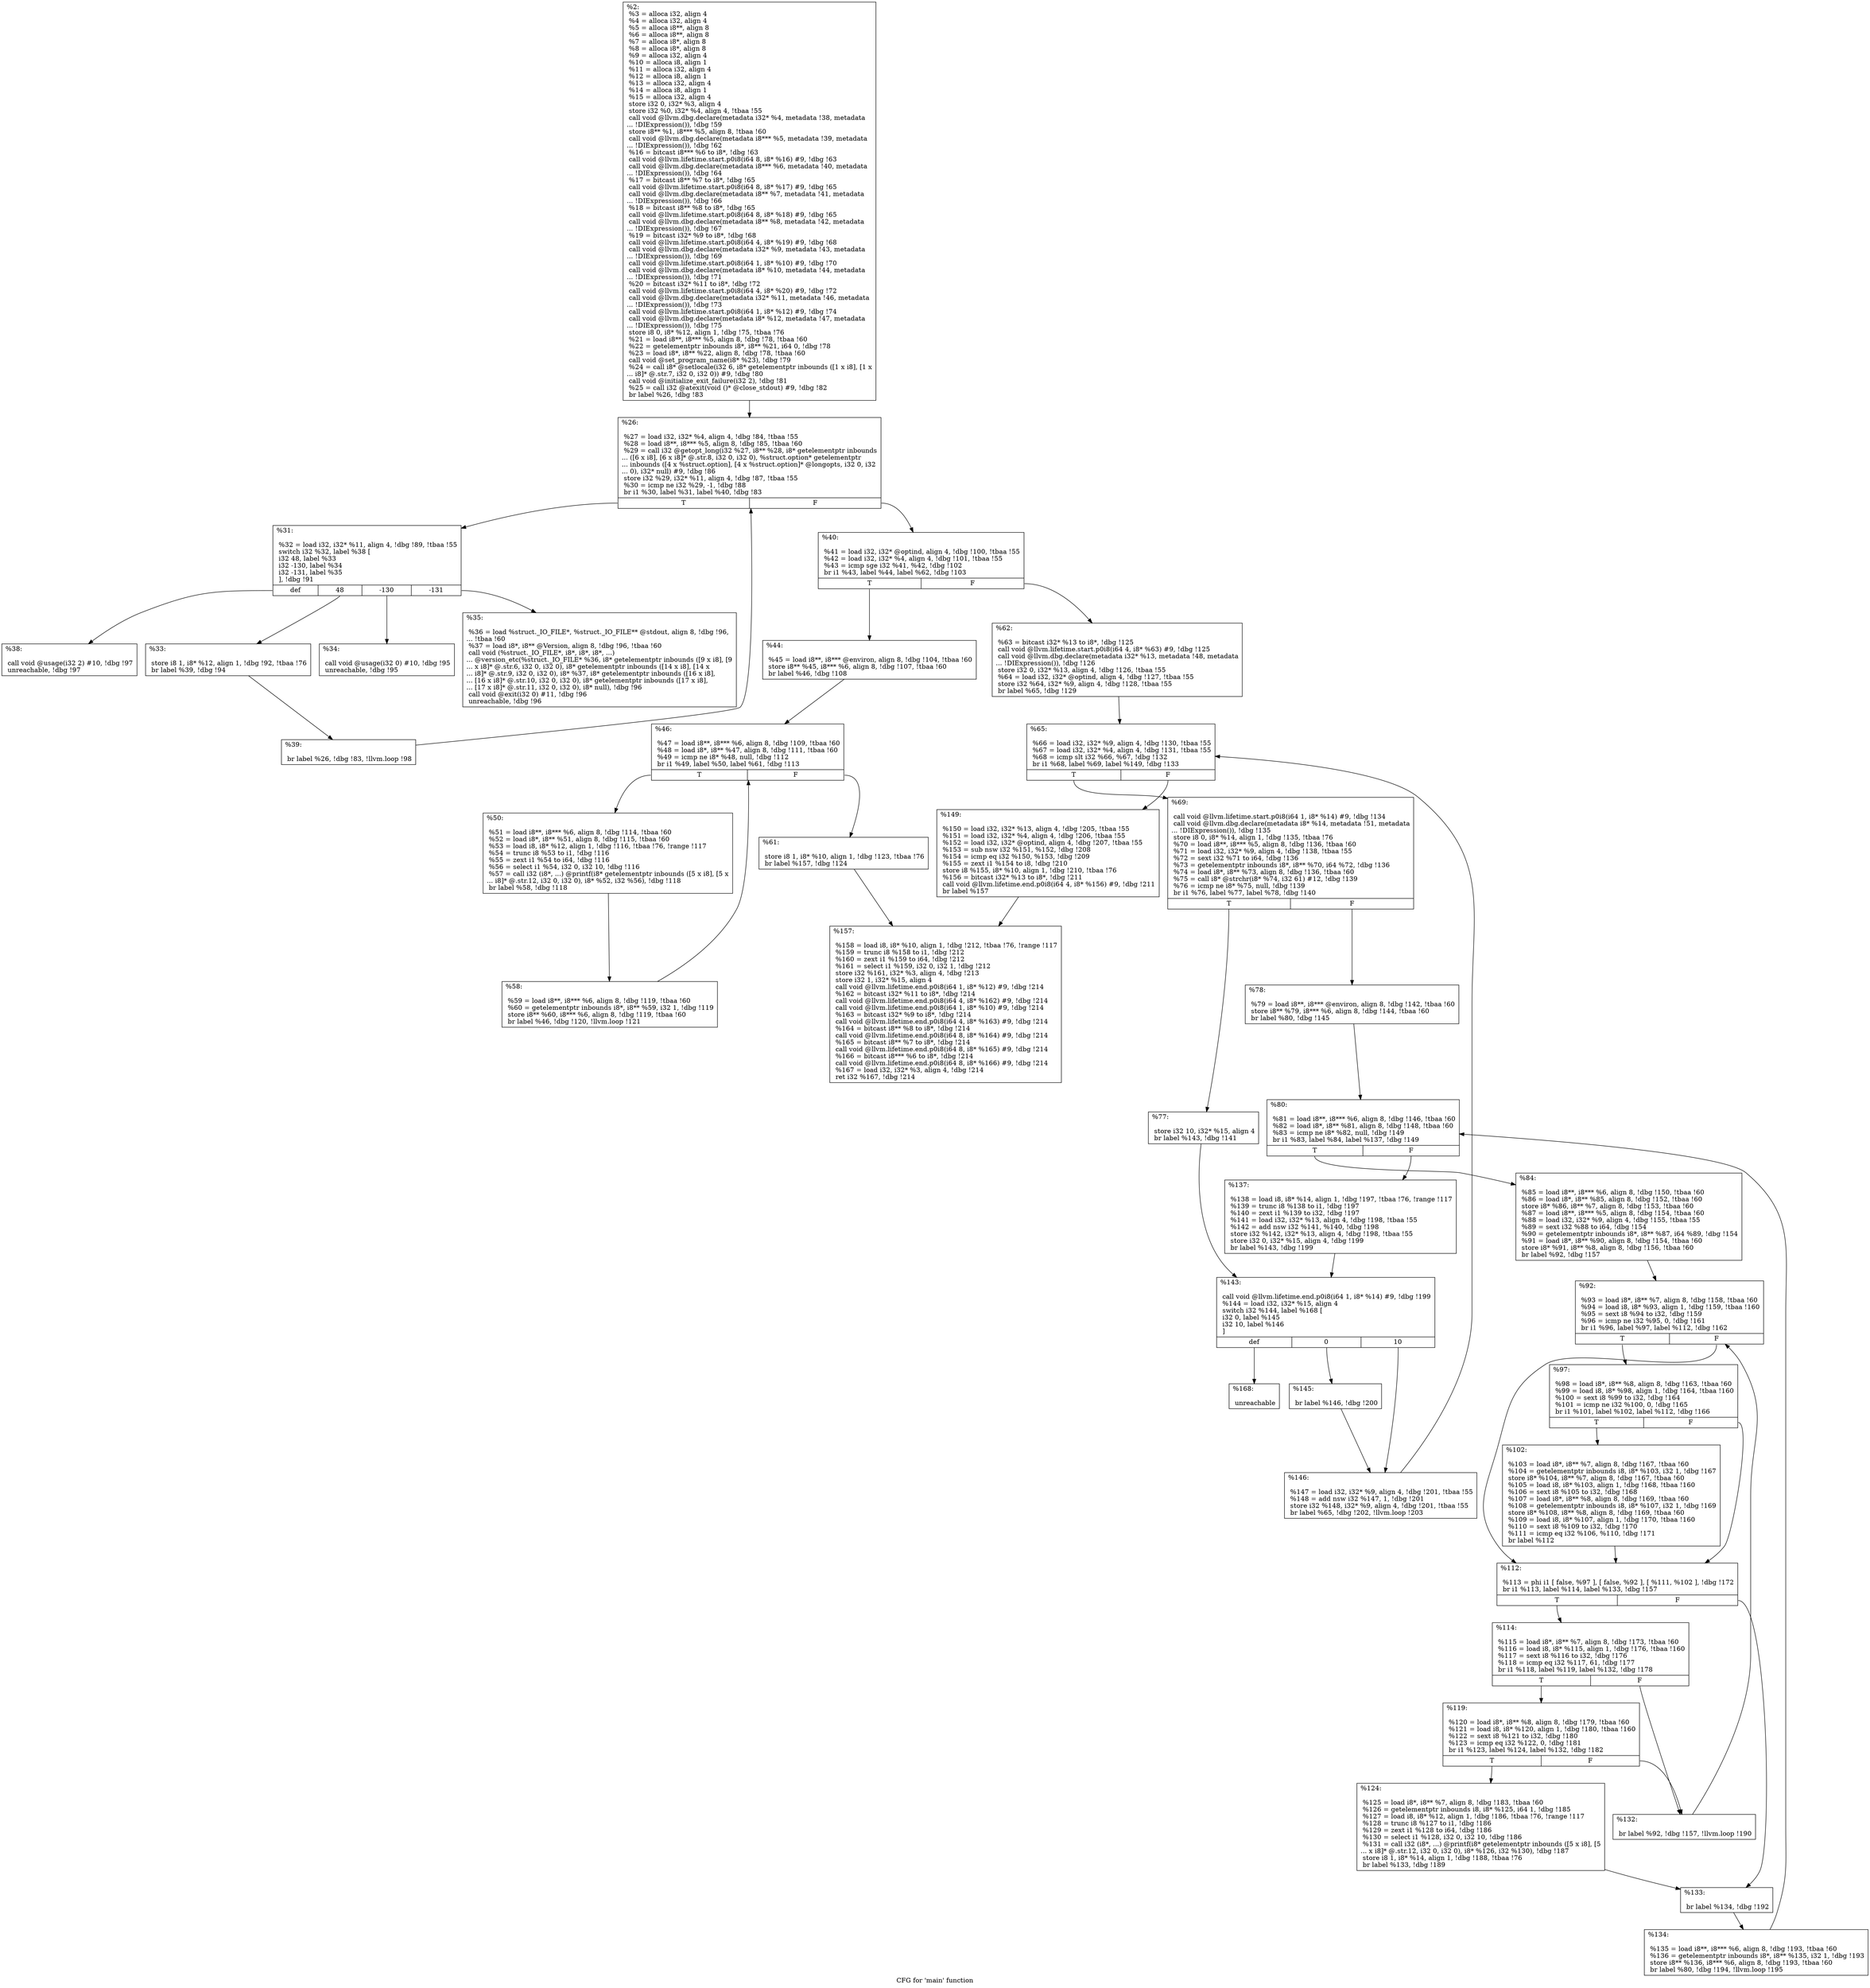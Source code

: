 digraph "CFG for 'main' function" {
	label="CFG for 'main' function";

	Node0x835ba0 [shape=record,label="{%2:\l  %3 = alloca i32, align 4\l  %4 = alloca i32, align 4\l  %5 = alloca i8**, align 8\l  %6 = alloca i8**, align 8\l  %7 = alloca i8*, align 8\l  %8 = alloca i8*, align 8\l  %9 = alloca i32, align 4\l  %10 = alloca i8, align 1\l  %11 = alloca i32, align 4\l  %12 = alloca i8, align 1\l  %13 = alloca i32, align 4\l  %14 = alloca i8, align 1\l  %15 = alloca i32, align 4\l  store i32 0, i32* %3, align 4\l  store i32 %0, i32* %4, align 4, !tbaa !55\l  call void @llvm.dbg.declare(metadata i32* %4, metadata !38, metadata\l... !DIExpression()), !dbg !59\l  store i8** %1, i8*** %5, align 8, !tbaa !60\l  call void @llvm.dbg.declare(metadata i8*** %5, metadata !39, metadata\l... !DIExpression()), !dbg !62\l  %16 = bitcast i8*** %6 to i8*, !dbg !63\l  call void @llvm.lifetime.start.p0i8(i64 8, i8* %16) #9, !dbg !63\l  call void @llvm.dbg.declare(metadata i8*** %6, metadata !40, metadata\l... !DIExpression()), !dbg !64\l  %17 = bitcast i8** %7 to i8*, !dbg !65\l  call void @llvm.lifetime.start.p0i8(i64 8, i8* %17) #9, !dbg !65\l  call void @llvm.dbg.declare(metadata i8** %7, metadata !41, metadata\l... !DIExpression()), !dbg !66\l  %18 = bitcast i8** %8 to i8*, !dbg !65\l  call void @llvm.lifetime.start.p0i8(i64 8, i8* %18) #9, !dbg !65\l  call void @llvm.dbg.declare(metadata i8** %8, metadata !42, metadata\l... !DIExpression()), !dbg !67\l  %19 = bitcast i32* %9 to i8*, !dbg !68\l  call void @llvm.lifetime.start.p0i8(i64 4, i8* %19) #9, !dbg !68\l  call void @llvm.dbg.declare(metadata i32* %9, metadata !43, metadata\l... !DIExpression()), !dbg !69\l  call void @llvm.lifetime.start.p0i8(i64 1, i8* %10) #9, !dbg !70\l  call void @llvm.dbg.declare(metadata i8* %10, metadata !44, metadata\l... !DIExpression()), !dbg !71\l  %20 = bitcast i32* %11 to i8*, !dbg !72\l  call void @llvm.lifetime.start.p0i8(i64 4, i8* %20) #9, !dbg !72\l  call void @llvm.dbg.declare(metadata i32* %11, metadata !46, metadata\l... !DIExpression()), !dbg !73\l  call void @llvm.lifetime.start.p0i8(i64 1, i8* %12) #9, !dbg !74\l  call void @llvm.dbg.declare(metadata i8* %12, metadata !47, metadata\l... !DIExpression()), !dbg !75\l  store i8 0, i8* %12, align 1, !dbg !75, !tbaa !76\l  %21 = load i8**, i8*** %5, align 8, !dbg !78, !tbaa !60\l  %22 = getelementptr inbounds i8*, i8** %21, i64 0, !dbg !78\l  %23 = load i8*, i8** %22, align 8, !dbg !78, !tbaa !60\l  call void @set_program_name(i8* %23), !dbg !79\l  %24 = call i8* @setlocale(i32 6, i8* getelementptr inbounds ([1 x i8], [1 x\l... i8]* @.str.7, i32 0, i32 0)) #9, !dbg !80\l  call void @initialize_exit_failure(i32 2), !dbg !81\l  %25 = call i32 @atexit(void ()* @close_stdout) #9, !dbg !82\l  br label %26, !dbg !83\l}"];
	Node0x835ba0 -> Node0x835d30;
	Node0x835d30 [shape=record,label="{%26:\l\l  %27 = load i32, i32* %4, align 4, !dbg !84, !tbaa !55\l  %28 = load i8**, i8*** %5, align 8, !dbg !85, !tbaa !60\l  %29 = call i32 @getopt_long(i32 %27, i8** %28, i8* getelementptr inbounds\l... ([6 x i8], [6 x i8]* @.str.8, i32 0, i32 0), %struct.option* getelementptr\l... inbounds ([4 x %struct.option], [4 x %struct.option]* @longopts, i32 0, i32\l... 0), i32* null) #9, !dbg !86\l  store i32 %29, i32* %11, align 4, !dbg !87, !tbaa !55\l  %30 = icmp ne i32 %29, -1, !dbg !88\l  br i1 %30, label %31, label %40, !dbg !83\l|{<s0>T|<s1>F}}"];
	Node0x835d30:s0 -> Node0x835d80;
	Node0x835d30:s1 -> Node0x835f60;
	Node0x835d80 [shape=record,label="{%31:\l\l  %32 = load i32, i32* %11, align 4, !dbg !89, !tbaa !55\l  switch i32 %32, label %38 [\l    i32 48, label %33\l    i32 -130, label %34\l    i32 -131, label %35\l  ], !dbg !91\l|{<s0>def|<s1>48|<s2>-130|<s3>-131}}"];
	Node0x835d80:s0 -> Node0x835ec0;
	Node0x835d80:s1 -> Node0x835dd0;
	Node0x835d80:s2 -> Node0x835e20;
	Node0x835d80:s3 -> Node0x835e70;
	Node0x835dd0 [shape=record,label="{%33:\l\l  store i8 1, i8* %12, align 1, !dbg !92, !tbaa !76\l  br label %39, !dbg !94\l}"];
	Node0x835dd0 -> Node0x835f10;
	Node0x835e20 [shape=record,label="{%34:\l\l  call void @usage(i32 0) #10, !dbg !95\l  unreachable, !dbg !95\l}"];
	Node0x835e70 [shape=record,label="{%35:\l\l  %36 = load %struct._IO_FILE*, %struct._IO_FILE** @stdout, align 8, !dbg !96,\l... !tbaa !60\l  %37 = load i8*, i8** @Version, align 8, !dbg !96, !tbaa !60\l  call void (%struct._IO_FILE*, i8*, i8*, i8*, ...)\l... @version_etc(%struct._IO_FILE* %36, i8* getelementptr inbounds ([9 x i8], [9\l... x i8]* @.str.6, i32 0, i32 0), i8* getelementptr inbounds ([14 x i8], [14 x\l... i8]* @.str.9, i32 0, i32 0), i8* %37, i8* getelementptr inbounds ([16 x i8],\l... [16 x i8]* @.str.10, i32 0, i32 0), i8* getelementptr inbounds ([17 x i8],\l... [17 x i8]* @.str.11, i32 0, i32 0), i8* null), !dbg !96\l  call void @exit(i32 0) #11, !dbg !96\l  unreachable, !dbg !96\l}"];
	Node0x835ec0 [shape=record,label="{%38:\l\l  call void @usage(i32 2) #10, !dbg !97\l  unreachable, !dbg !97\l}"];
	Node0x835f10 [shape=record,label="{%39:\l\l  br label %26, !dbg !83, !llvm.loop !98\l}"];
	Node0x835f10 -> Node0x835d30;
	Node0x835f60 [shape=record,label="{%40:\l\l  %41 = load i32, i32* @optind, align 4, !dbg !100, !tbaa !55\l  %42 = load i32, i32* %4, align 4, !dbg !101, !tbaa !55\l  %43 = icmp sge i32 %41, %42, !dbg !102\l  br i1 %43, label %44, label %62, !dbg !103\l|{<s0>T|<s1>F}}"];
	Node0x835f60:s0 -> Node0x835fb0;
	Node0x835f60:s1 -> Node0x847bb0;
	Node0x835fb0 [shape=record,label="{%44:\l\l  %45 = load i8**, i8*** @environ, align 8, !dbg !104, !tbaa !60\l  store i8** %45, i8*** %6, align 8, !dbg !107, !tbaa !60\l  br label %46, !dbg !108\l}"];
	Node0x835fb0 -> Node0x836000;
	Node0x836000 [shape=record,label="{%46:\l\l  %47 = load i8**, i8*** %6, align 8, !dbg !109, !tbaa !60\l  %48 = load i8*, i8** %47, align 8, !dbg !111, !tbaa !60\l  %49 = icmp ne i8* %48, null, !dbg !112\l  br i1 %49, label %50, label %61, !dbg !113\l|{<s0>T|<s1>F}}"];
	Node0x836000:s0 -> Node0x847ac0;
	Node0x836000:s1 -> Node0x847b60;
	Node0x847ac0 [shape=record,label="{%50:\l\l  %51 = load i8**, i8*** %6, align 8, !dbg !114, !tbaa !60\l  %52 = load i8*, i8** %51, align 8, !dbg !115, !tbaa !60\l  %53 = load i8, i8* %12, align 1, !dbg !116, !tbaa !76, !range !117\l  %54 = trunc i8 %53 to i1, !dbg !116\l  %55 = zext i1 %54 to i64, !dbg !116\l  %56 = select i1 %54, i32 0, i32 10, !dbg !116\l  %57 = call i32 (i8*, ...) @printf(i8* getelementptr inbounds ([5 x i8], [5 x\l... i8]* @.str.12, i32 0, i32 0), i8* %52, i32 %56), !dbg !118\l  br label %58, !dbg !118\l}"];
	Node0x847ac0 -> Node0x847b10;
	Node0x847b10 [shape=record,label="{%58:\l\l  %59 = load i8**, i8*** %6, align 8, !dbg !119, !tbaa !60\l  %60 = getelementptr inbounds i8*, i8** %59, i32 1, !dbg !119\l  store i8** %60, i8*** %6, align 8, !dbg !119, !tbaa !60\l  br label %46, !dbg !120, !llvm.loop !121\l}"];
	Node0x847b10 -> Node0x836000;
	Node0x847b60 [shape=record,label="{%61:\l\l  store i8 1, i8* %10, align 1, !dbg !123, !tbaa !76\l  br label %157, !dbg !124\l}"];
	Node0x847b60 -> Node0x848290;
	Node0x847bb0 [shape=record,label="{%62:\l\l  %63 = bitcast i32* %13 to i8*, !dbg !125\l  call void @llvm.lifetime.start.p0i8(i64 4, i8* %63) #9, !dbg !125\l  call void @llvm.dbg.declare(metadata i32* %13, metadata !48, metadata\l... !DIExpression()), !dbg !126\l  store i32 0, i32* %13, align 4, !dbg !126, !tbaa !55\l  %64 = load i32, i32* @optind, align 4, !dbg !127, !tbaa !55\l  store i32 %64, i32* %9, align 4, !dbg !128, !tbaa !55\l  br label %65, !dbg !129\l}"];
	Node0x847bb0 -> Node0x847c00;
	Node0x847c00 [shape=record,label="{%65:\l\l  %66 = load i32, i32* %9, align 4, !dbg !130, !tbaa !55\l  %67 = load i32, i32* %4, align 4, !dbg !131, !tbaa !55\l  %68 = icmp slt i32 %66, %67, !dbg !132\l  br i1 %68, label %69, label %149, !dbg !133\l|{<s0>T|<s1>F}}"];
	Node0x847c00:s0 -> Node0x847c50;
	Node0x847c00:s1 -> Node0x848240;
	Node0x847c50 [shape=record,label="{%69:\l\l  call void @llvm.lifetime.start.p0i8(i64 1, i8* %14) #9, !dbg !134\l  call void @llvm.dbg.declare(metadata i8* %14, metadata !51, metadata\l... !DIExpression()), !dbg !135\l  store i8 0, i8* %14, align 1, !dbg !135, !tbaa !76\l  %70 = load i8**, i8*** %5, align 8, !dbg !136, !tbaa !60\l  %71 = load i32, i32* %9, align 4, !dbg !138, !tbaa !55\l  %72 = sext i32 %71 to i64, !dbg !136\l  %73 = getelementptr inbounds i8*, i8** %70, i64 %72, !dbg !136\l  %74 = load i8*, i8** %73, align 8, !dbg !136, !tbaa !60\l  %75 = call i8* @strchr(i8* %74, i32 61) #12, !dbg !139\l  %76 = icmp ne i8* %75, null, !dbg !139\l  br i1 %76, label %77, label %78, !dbg !140\l|{<s0>T|<s1>F}}"];
	Node0x847c50:s0 -> Node0x847ca0;
	Node0x847c50:s1 -> Node0x847cf0;
	Node0x847ca0 [shape=record,label="{%77:\l\l  store i32 10, i32* %15, align 4\l  br label %143, !dbg !141\l}"];
	Node0x847ca0 -> Node0x848150;
	Node0x847cf0 [shape=record,label="{%78:\l\l  %79 = load i8**, i8*** @environ, align 8, !dbg !142, !tbaa !60\l  store i8** %79, i8*** %6, align 8, !dbg !144, !tbaa !60\l  br label %80, !dbg !145\l}"];
	Node0x847cf0 -> Node0x847d40;
	Node0x847d40 [shape=record,label="{%80:\l\l  %81 = load i8**, i8*** %6, align 8, !dbg !146, !tbaa !60\l  %82 = load i8*, i8** %81, align 8, !dbg !148, !tbaa !60\l  %83 = icmp ne i8* %82, null, !dbg !149\l  br i1 %83, label %84, label %137, !dbg !149\l|{<s0>T|<s1>F}}"];
	Node0x847d40:s0 -> Node0x847d90;
	Node0x847d40:s1 -> Node0x848100;
	Node0x847d90 [shape=record,label="{%84:\l\l  %85 = load i8**, i8*** %6, align 8, !dbg !150, !tbaa !60\l  %86 = load i8*, i8** %85, align 8, !dbg !152, !tbaa !60\l  store i8* %86, i8** %7, align 8, !dbg !153, !tbaa !60\l  %87 = load i8**, i8*** %5, align 8, !dbg !154, !tbaa !60\l  %88 = load i32, i32* %9, align 4, !dbg !155, !tbaa !55\l  %89 = sext i32 %88 to i64, !dbg !154\l  %90 = getelementptr inbounds i8*, i8** %87, i64 %89, !dbg !154\l  %91 = load i8*, i8** %90, align 8, !dbg !154, !tbaa !60\l  store i8* %91, i8** %8, align 8, !dbg !156, !tbaa !60\l  br label %92, !dbg !157\l}"];
	Node0x847d90 -> Node0x847de0;
	Node0x847de0 [shape=record,label="{%92:\l\l  %93 = load i8*, i8** %7, align 8, !dbg !158, !tbaa !60\l  %94 = load i8, i8* %93, align 1, !dbg !159, !tbaa !160\l  %95 = sext i8 %94 to i32, !dbg !159\l  %96 = icmp ne i32 %95, 0, !dbg !161\l  br i1 %96, label %97, label %112, !dbg !162\l|{<s0>T|<s1>F}}"];
	Node0x847de0:s0 -> Node0x847e30;
	Node0x847de0:s1 -> Node0x847ed0;
	Node0x847e30 [shape=record,label="{%97:\l\l  %98 = load i8*, i8** %8, align 8, !dbg !163, !tbaa !60\l  %99 = load i8, i8* %98, align 1, !dbg !164, !tbaa !160\l  %100 = sext i8 %99 to i32, !dbg !164\l  %101 = icmp ne i32 %100, 0, !dbg !165\l  br i1 %101, label %102, label %112, !dbg !166\l|{<s0>T|<s1>F}}"];
	Node0x847e30:s0 -> Node0x847e80;
	Node0x847e30:s1 -> Node0x847ed0;
	Node0x847e80 [shape=record,label="{%102:\l\l  %103 = load i8*, i8** %7, align 8, !dbg !167, !tbaa !60\l  %104 = getelementptr inbounds i8, i8* %103, i32 1, !dbg !167\l  store i8* %104, i8** %7, align 8, !dbg !167, !tbaa !60\l  %105 = load i8, i8* %103, align 1, !dbg !168, !tbaa !160\l  %106 = sext i8 %105 to i32, !dbg !168\l  %107 = load i8*, i8** %8, align 8, !dbg !169, !tbaa !60\l  %108 = getelementptr inbounds i8, i8* %107, i32 1, !dbg !169\l  store i8* %108, i8** %8, align 8, !dbg !169, !tbaa !60\l  %109 = load i8, i8* %107, align 1, !dbg !170, !tbaa !160\l  %110 = sext i8 %109 to i32, !dbg !170\l  %111 = icmp eq i32 %106, %110, !dbg !171\l  br label %112\l}"];
	Node0x847e80 -> Node0x847ed0;
	Node0x847ed0 [shape=record,label="{%112:\l\l  %113 = phi i1 [ false, %97 ], [ false, %92 ], [ %111, %102 ], !dbg !172\l  br i1 %113, label %114, label %133, !dbg !157\l|{<s0>T|<s1>F}}"];
	Node0x847ed0:s0 -> Node0x847f20;
	Node0x847ed0:s1 -> Node0x848060;
	Node0x847f20 [shape=record,label="{%114:\l\l  %115 = load i8*, i8** %7, align 8, !dbg !173, !tbaa !60\l  %116 = load i8, i8* %115, align 1, !dbg !176, !tbaa !160\l  %117 = sext i8 %116 to i32, !dbg !176\l  %118 = icmp eq i32 %117, 61, !dbg !177\l  br i1 %118, label %119, label %132, !dbg !178\l|{<s0>T|<s1>F}}"];
	Node0x847f20:s0 -> Node0x847f70;
	Node0x847f20:s1 -> Node0x848010;
	Node0x847f70 [shape=record,label="{%119:\l\l  %120 = load i8*, i8** %8, align 8, !dbg !179, !tbaa !60\l  %121 = load i8, i8* %120, align 1, !dbg !180, !tbaa !160\l  %122 = sext i8 %121 to i32, !dbg !180\l  %123 = icmp eq i32 %122, 0, !dbg !181\l  br i1 %123, label %124, label %132, !dbg !182\l|{<s0>T|<s1>F}}"];
	Node0x847f70:s0 -> Node0x847fc0;
	Node0x847f70:s1 -> Node0x848010;
	Node0x847fc0 [shape=record,label="{%124:\l\l  %125 = load i8*, i8** %7, align 8, !dbg !183, !tbaa !60\l  %126 = getelementptr inbounds i8, i8* %125, i64 1, !dbg !185\l  %127 = load i8, i8* %12, align 1, !dbg !186, !tbaa !76, !range !117\l  %128 = trunc i8 %127 to i1, !dbg !186\l  %129 = zext i1 %128 to i64, !dbg !186\l  %130 = select i1 %128, i32 0, i32 10, !dbg !186\l  %131 = call i32 (i8*, ...) @printf(i8* getelementptr inbounds ([5 x i8], [5\l... x i8]* @.str.12, i32 0, i32 0), i8* %126, i32 %130), !dbg !187\l  store i8 1, i8* %14, align 1, !dbg !188, !tbaa !76\l  br label %133, !dbg !189\l}"];
	Node0x847fc0 -> Node0x848060;
	Node0x848010 [shape=record,label="{%132:\l\l  br label %92, !dbg !157, !llvm.loop !190\l}"];
	Node0x848010 -> Node0x847de0;
	Node0x848060 [shape=record,label="{%133:\l\l  br label %134, !dbg !192\l}"];
	Node0x848060 -> Node0x8480b0;
	Node0x8480b0 [shape=record,label="{%134:\l\l  %135 = load i8**, i8*** %6, align 8, !dbg !193, !tbaa !60\l  %136 = getelementptr inbounds i8*, i8** %135, i32 1, !dbg !193\l  store i8** %136, i8*** %6, align 8, !dbg !193, !tbaa !60\l  br label %80, !dbg !194, !llvm.loop !195\l}"];
	Node0x8480b0 -> Node0x847d40;
	Node0x848100 [shape=record,label="{%137:\l\l  %138 = load i8, i8* %14, align 1, !dbg !197, !tbaa !76, !range !117\l  %139 = trunc i8 %138 to i1, !dbg !197\l  %140 = zext i1 %139 to i32, !dbg !197\l  %141 = load i32, i32* %13, align 4, !dbg !198, !tbaa !55\l  %142 = add nsw i32 %141, %140, !dbg !198\l  store i32 %142, i32* %13, align 4, !dbg !198, !tbaa !55\l  store i32 0, i32* %15, align 4, !dbg !199\l  br label %143, !dbg !199\l}"];
	Node0x848100 -> Node0x848150;
	Node0x848150 [shape=record,label="{%143:\l\l  call void @llvm.lifetime.end.p0i8(i64 1, i8* %14) #9, !dbg !199\l  %144 = load i32, i32* %15, align 4\l  switch i32 %144, label %168 [\l    i32 0, label %145\l    i32 10, label %146\l  ]\l|{<s0>def|<s1>0|<s2>10}}"];
	Node0x848150:s0 -> Node0x8482e0;
	Node0x848150:s1 -> Node0x8481a0;
	Node0x848150:s2 -> Node0x8481f0;
	Node0x8481a0 [shape=record,label="{%145:\l\l  br label %146, !dbg !200\l}"];
	Node0x8481a0 -> Node0x8481f0;
	Node0x8481f0 [shape=record,label="{%146:\l\l  %147 = load i32, i32* %9, align 4, !dbg !201, !tbaa !55\l  %148 = add nsw i32 %147, 1, !dbg !201\l  store i32 %148, i32* %9, align 4, !dbg !201, !tbaa !55\l  br label %65, !dbg !202, !llvm.loop !203\l}"];
	Node0x8481f0 -> Node0x847c00;
	Node0x848240 [shape=record,label="{%149:\l\l  %150 = load i32, i32* %13, align 4, !dbg !205, !tbaa !55\l  %151 = load i32, i32* %4, align 4, !dbg !206, !tbaa !55\l  %152 = load i32, i32* @optind, align 4, !dbg !207, !tbaa !55\l  %153 = sub nsw i32 %151, %152, !dbg !208\l  %154 = icmp eq i32 %150, %153, !dbg !209\l  %155 = zext i1 %154 to i8, !dbg !210\l  store i8 %155, i8* %10, align 1, !dbg !210, !tbaa !76\l  %156 = bitcast i32* %13 to i8*, !dbg !211\l  call void @llvm.lifetime.end.p0i8(i64 4, i8* %156) #9, !dbg !211\l  br label %157\l}"];
	Node0x848240 -> Node0x848290;
	Node0x848290 [shape=record,label="{%157:\l\l  %158 = load i8, i8* %10, align 1, !dbg !212, !tbaa !76, !range !117\l  %159 = trunc i8 %158 to i1, !dbg !212\l  %160 = zext i1 %159 to i64, !dbg !212\l  %161 = select i1 %159, i32 0, i32 1, !dbg !212\l  store i32 %161, i32* %3, align 4, !dbg !213\l  store i32 1, i32* %15, align 4\l  call void @llvm.lifetime.end.p0i8(i64 1, i8* %12) #9, !dbg !214\l  %162 = bitcast i32* %11 to i8*, !dbg !214\l  call void @llvm.lifetime.end.p0i8(i64 4, i8* %162) #9, !dbg !214\l  call void @llvm.lifetime.end.p0i8(i64 1, i8* %10) #9, !dbg !214\l  %163 = bitcast i32* %9 to i8*, !dbg !214\l  call void @llvm.lifetime.end.p0i8(i64 4, i8* %163) #9, !dbg !214\l  %164 = bitcast i8** %8 to i8*, !dbg !214\l  call void @llvm.lifetime.end.p0i8(i64 8, i8* %164) #9, !dbg !214\l  %165 = bitcast i8** %7 to i8*, !dbg !214\l  call void @llvm.lifetime.end.p0i8(i64 8, i8* %165) #9, !dbg !214\l  %166 = bitcast i8*** %6 to i8*, !dbg !214\l  call void @llvm.lifetime.end.p0i8(i64 8, i8* %166) #9, !dbg !214\l  %167 = load i32, i32* %3, align 4, !dbg !214\l  ret i32 %167, !dbg !214\l}"];
	Node0x8482e0 [shape=record,label="{%168:\l\l  unreachable\l}"];
}
